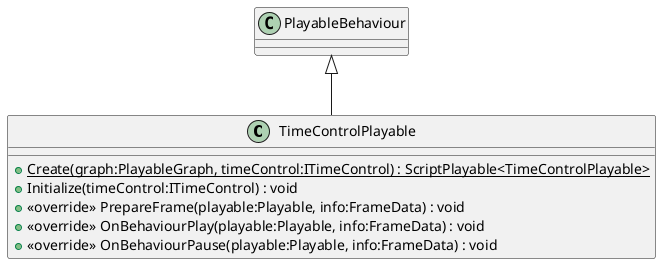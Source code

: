 @startuml
class TimeControlPlayable {
    + {static} Create(graph:PlayableGraph, timeControl:ITimeControl) : ScriptPlayable<TimeControlPlayable>
    + Initialize(timeControl:ITimeControl) : void
    + <<override>> PrepareFrame(playable:Playable, info:FrameData) : void
    + <<override>> OnBehaviourPlay(playable:Playable, info:FrameData) : void
    + <<override>> OnBehaviourPause(playable:Playable, info:FrameData) : void
}
PlayableBehaviour <|-- TimeControlPlayable
@enduml
